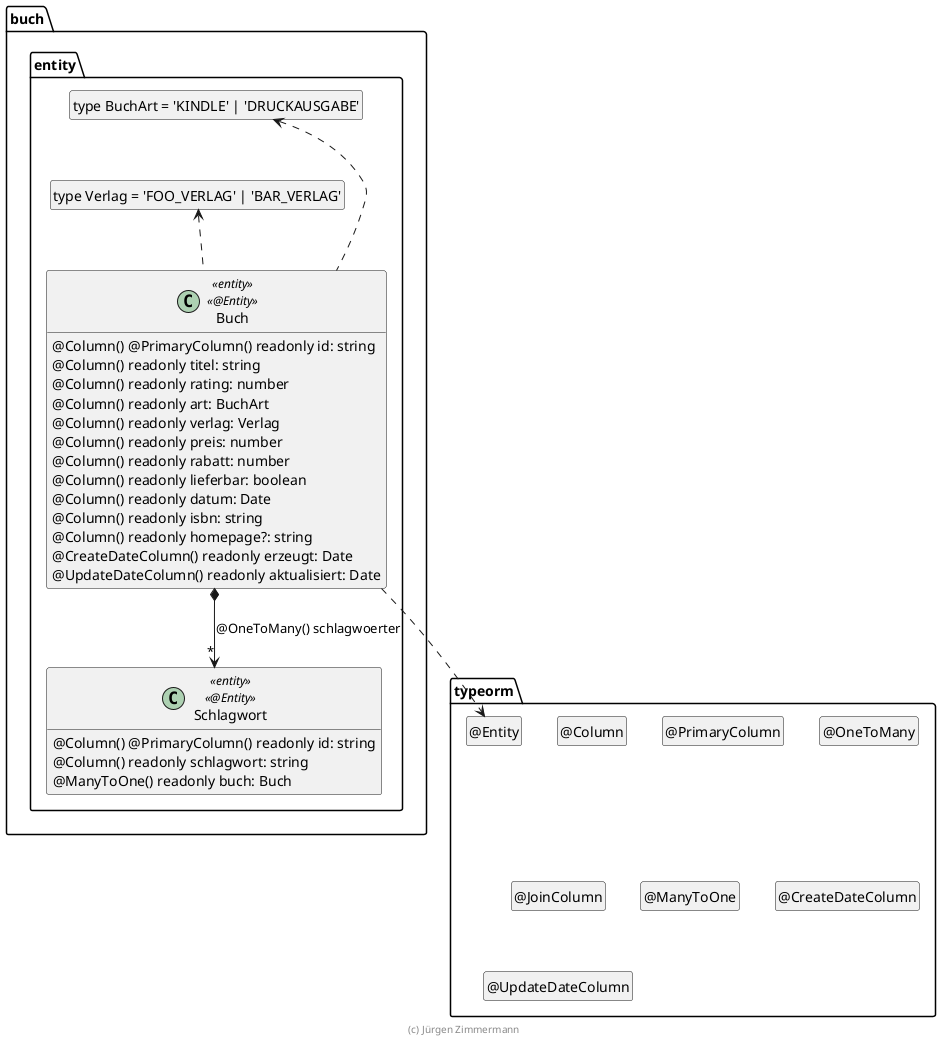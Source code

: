 ' Copyright (C) 2019 - present Juergen Zimmermann, Hochschule Karlsruhe
'
' This program is free software: you can redistribute it and/or modify
' it under the terms of the GNU General Public License as published by
' the Free Software Foundation, either version 3 of the License, or
' (at your option) any later version.
'
' This program is distributed in the hope that it will be useful,
' but WITHOUT ANY WARRANTY; without even the implied warranty of
' MERCHANTABILITY or FITNESS FOR A PARTICULAR PURPOSE.  See the
' GNU General Public License for more details.
'
' You should have received a copy of the GNU General Public License
' along with this program.  If not, see <https://www.gnu.org/licenses/>.

' Preview durch <Alt>d

@startuml Entity

package typeorm {
  class "@Entity" as Entity
  hide Entity circle
  class "@Column" as Column
  hide Column circle
  class "@PrimaryColumn" as PrimaryColumn
  hide PrimaryColumn circle
  class "@OneToMany" as OneToMany
  hide OneToMany circle
  class "@JoinColumn" as JoinColumn
  hide JoinColumn circle
  class "@ManyToOne" as ManyToOne
  hide ManyToOne circle
  class "@CreateDateColumn" as CreateDateColumn
  hide CreateDateColumn circle
  class "@UpdateDateColumn" as UpdateDateColumn
  hide UpdateDateColumn circle
}

package buch.entity {
  class "type BuchArt = 'KINDLE' | 'DRUCKAUSGABE'" as BuchArt
  hide BuchArt circle

  class "type Verlag = 'FOO_VERLAG' | 'BAR_VERLAG'" as Verlag
  hide Verlag circle

  class Buch <<entity>> <<@Entity>> {
    @Column() @PrimaryColumn() readonly id: string
    @Column() readonly titel: string
    @Column() readonly rating: number
    @Column() readonly art: BuchArt
    @Column() readonly verlag: Verlag
    @Column() readonly preis: number
    @Column() readonly rabatt: number
    @Column() readonly lieferbar: boolean
    @Column() readonly datum: Date
    @Column() readonly isbn: string
    @Column() readonly homepage?: string
    @CreateDateColumn() readonly erzeugt: Date
    @UpdateDateColumn() readonly aktualisiert: Date
  }

  class Schlagwort <<entity>> <<@Entity>> {
    @Column() @PrimaryColumn() readonly id: string
    @Column() readonly schlagwort: string
    @ManyToOne() readonly buch: Buch
  }

  Buch ..> Entity
  Buch *--> "*" Schlagwort : @OneToMany() schlagwoerter
  Buch .up.> BuchArt
  Buch .up.> Verlag

  BuchArt .[hidden].> Verlag
}

hide empty members

footer (c) Jürgen Zimmermann

@enduml
